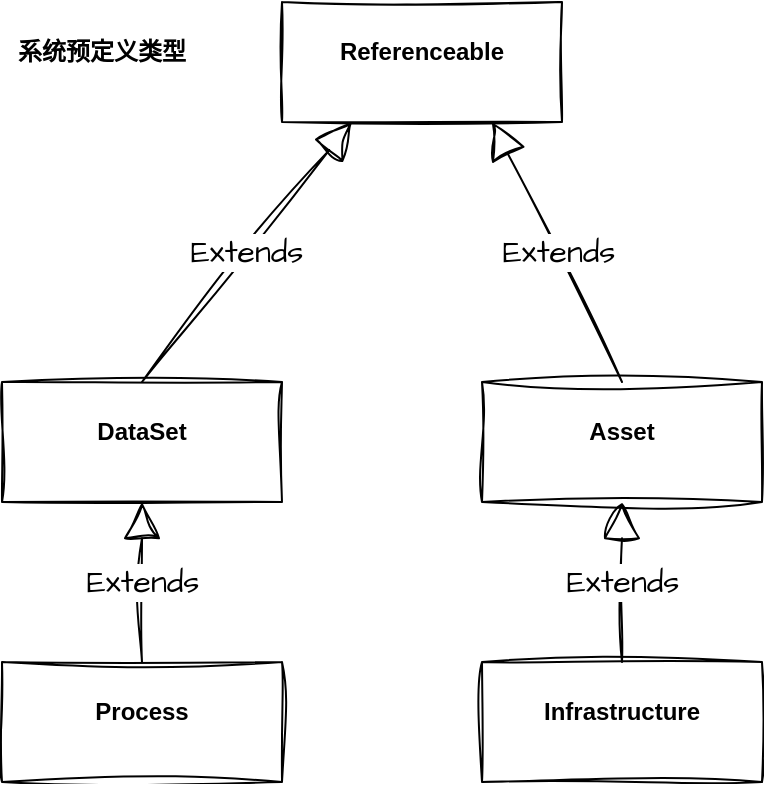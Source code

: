 <mxfile version="21.1.7" type="github">
  <diagram name="Page-1" id="OZ69xu-J_ihDzTUmK9bN">
    <mxGraphModel dx="1050" dy="548" grid="1" gridSize="10" guides="1" tooltips="1" connect="1" arrows="1" fold="1" page="1" pageScale="1" pageWidth="850" pageHeight="1100" math="0" shadow="0">
      <root>
        <mxCell id="0" />
        <mxCell id="1" parent="0" />
        <mxCell id="bNEFnb7H0sd3XPOmr0S3-10" value="" style="group" vertex="1" connectable="0" parent="1">
          <mxGeometry x="170" y="230" width="380" height="390" as="geometry" />
        </mxCell>
        <mxCell id="bNEFnb7H0sd3XPOmr0S3-1" value="&lt;p style=&quot;margin:0px;margin-top:4px;text-align:center;&quot;&gt;&lt;br&gt;&lt;b&gt;Referenceable&lt;/b&gt;&lt;/p&gt;" style="verticalAlign=top;align=left;overflow=fill;fontSize=12;fontFamily=Helvetica;html=1;whiteSpace=wrap;sketch=1;hachureGap=4;jiggle=2;curveFitting=1;fontSource=https%3A%2F%2Ffonts.googleapis.com%2Fcss%3Ffamily%3DArchitects%2BDaughter;movable=1;resizable=1;rotatable=1;deletable=1;editable=1;locked=0;connectable=1;" vertex="1" parent="bNEFnb7H0sd3XPOmr0S3-10">
          <mxGeometry x="140" width="140" height="60" as="geometry" />
        </mxCell>
        <mxCell id="bNEFnb7H0sd3XPOmr0S3-2" value="&lt;p style=&quot;margin:0px;margin-top:4px;text-align:center;&quot;&gt;&lt;br&gt;&lt;b&gt;Infrastructure&lt;/b&gt;&lt;/p&gt;" style="verticalAlign=top;align=left;overflow=fill;fontSize=12;fontFamily=Helvetica;html=1;whiteSpace=wrap;sketch=1;hachureGap=4;jiggle=2;curveFitting=1;fontSource=https%3A%2F%2Ffonts.googleapis.com%2Fcss%3Ffamily%3DArchitects%2BDaughter;movable=1;resizable=1;rotatable=1;deletable=1;editable=1;locked=0;connectable=1;" vertex="1" parent="bNEFnb7H0sd3XPOmr0S3-10">
          <mxGeometry x="240" y="330" width="140" height="60" as="geometry" />
        </mxCell>
        <mxCell id="bNEFnb7H0sd3XPOmr0S3-3" value="&lt;p style=&quot;margin:0px;margin-top:4px;text-align:center;&quot;&gt;&lt;br&gt;&lt;b&gt;Asset&lt;/b&gt;&lt;/p&gt;" style="verticalAlign=top;align=left;overflow=fill;fontSize=12;fontFamily=Helvetica;html=1;whiteSpace=wrap;sketch=1;hachureGap=4;jiggle=2;curveFitting=1;fontSource=https%3A%2F%2Ffonts.googleapis.com%2Fcss%3Ffamily%3DArchitects%2BDaughter;movable=1;resizable=1;rotatable=1;deletable=1;editable=1;locked=0;connectable=1;" vertex="1" parent="bNEFnb7H0sd3XPOmr0S3-10">
          <mxGeometry x="240" y="190" width="140" height="60" as="geometry" />
        </mxCell>
        <mxCell id="bNEFnb7H0sd3XPOmr0S3-4" value="Extends" style="endArrow=block;endSize=16;endFill=0;html=1;rounded=0;sketch=1;hachureGap=4;jiggle=2;curveFitting=1;fontFamily=Architects Daughter;fontSource=https%3A%2F%2Ffonts.googleapis.com%2Fcss%3Ffamily%3DArchitects%2BDaughter;fontSize=16;exitX=0.5;exitY=0;exitDx=0;exitDy=0;entryX=0.75;entryY=1;entryDx=0;entryDy=0;movable=1;resizable=1;rotatable=1;deletable=1;editable=1;locked=0;connectable=1;" edge="1" parent="bNEFnb7H0sd3XPOmr0S3-10" source="bNEFnb7H0sd3XPOmr0S3-3" target="bNEFnb7H0sd3XPOmr0S3-1">
          <mxGeometry width="160" relative="1" as="geometry">
            <mxPoint x="320" y="120" as="sourcePoint" />
            <mxPoint x="480" y="120" as="targetPoint" />
          </mxGeometry>
        </mxCell>
        <mxCell id="bNEFnb7H0sd3XPOmr0S3-5" value="Extends" style="endArrow=block;endSize=16;endFill=0;html=1;rounded=0;sketch=1;hachureGap=4;jiggle=2;curveFitting=1;fontFamily=Architects Daughter;fontSource=https%3A%2F%2Ffonts.googleapis.com%2Fcss%3Ffamily%3DArchitects%2BDaughter;fontSize=16;exitX=0.5;exitY=0;exitDx=0;exitDy=0;entryX=0.5;entryY=1;entryDx=0;entryDy=0;movable=1;resizable=1;rotatable=1;deletable=1;editable=1;locked=0;connectable=1;" edge="1" parent="bNEFnb7H0sd3XPOmr0S3-10" source="bNEFnb7H0sd3XPOmr0S3-2" target="bNEFnb7H0sd3XPOmr0S3-3">
          <mxGeometry width="160" relative="1" as="geometry">
            <mxPoint x="320" y="200" as="sourcePoint" />
            <mxPoint x="220" y="100" as="targetPoint" />
          </mxGeometry>
        </mxCell>
        <mxCell id="bNEFnb7H0sd3XPOmr0S3-6" value="&lt;p style=&quot;margin:0px;margin-top:4px;text-align:center;&quot;&gt;&lt;br&gt;&lt;b&gt;DataSet&lt;/b&gt;&lt;/p&gt;" style="verticalAlign=top;align=left;overflow=fill;fontSize=12;fontFamily=Helvetica;html=1;whiteSpace=wrap;sketch=1;hachureGap=4;jiggle=2;curveFitting=1;fontSource=https%3A%2F%2Ffonts.googleapis.com%2Fcss%3Ffamily%3DArchitects%2BDaughter;movable=1;resizable=1;rotatable=1;deletable=1;editable=1;locked=0;connectable=1;" vertex="1" parent="bNEFnb7H0sd3XPOmr0S3-10">
          <mxGeometry y="190" width="140" height="60" as="geometry" />
        </mxCell>
        <mxCell id="bNEFnb7H0sd3XPOmr0S3-7" value="Extends" style="endArrow=block;endSize=16;endFill=0;html=1;rounded=0;sketch=1;hachureGap=4;jiggle=2;curveFitting=1;fontFamily=Architects Daughter;fontSource=https%3A%2F%2Ffonts.googleapis.com%2Fcss%3Ffamily%3DArchitects%2BDaughter;fontSize=16;exitX=0.5;exitY=0;exitDx=0;exitDy=0;entryX=0.25;entryY=1;entryDx=0;entryDy=0;movable=1;resizable=1;rotatable=1;deletable=1;editable=1;locked=0;connectable=1;" edge="1" parent="bNEFnb7H0sd3XPOmr0S3-10" source="bNEFnb7H0sd3XPOmr0S3-6" target="bNEFnb7H0sd3XPOmr0S3-1">
          <mxGeometry width="160" relative="1" as="geometry">
            <mxPoint x="80" y="140" as="sourcePoint" />
            <mxPoint x="-30" y="80" as="targetPoint" />
          </mxGeometry>
        </mxCell>
        <mxCell id="bNEFnb7H0sd3XPOmr0S3-8" value="&lt;p style=&quot;margin:0px;margin-top:4px;text-align:center;&quot;&gt;&lt;br&gt;&lt;b&gt;Process&lt;/b&gt;&lt;/p&gt;" style="verticalAlign=top;align=left;overflow=fill;fontSize=12;fontFamily=Helvetica;html=1;whiteSpace=wrap;sketch=1;hachureGap=4;jiggle=2;curveFitting=1;fontSource=https%3A%2F%2Ffonts.googleapis.com%2Fcss%3Ffamily%3DArchitects%2BDaughter;movable=1;resizable=1;rotatable=1;deletable=1;editable=1;locked=0;connectable=1;" vertex="1" parent="bNEFnb7H0sd3XPOmr0S3-10">
          <mxGeometry y="330" width="140" height="60" as="geometry" />
        </mxCell>
        <mxCell id="bNEFnb7H0sd3XPOmr0S3-9" value="Extends" style="endArrow=block;endSize=16;endFill=0;html=1;rounded=0;sketch=1;hachureGap=4;jiggle=2;curveFitting=1;fontFamily=Architects Daughter;fontSource=https%3A%2F%2Ffonts.googleapis.com%2Fcss%3Ffamily%3DArchitects%2BDaughter;fontSize=16;exitX=0.5;exitY=0;exitDx=0;exitDy=0;entryX=0.5;entryY=1;entryDx=0;entryDy=0;movable=1;resizable=1;rotatable=1;deletable=1;editable=1;locked=0;connectable=1;" edge="1" parent="bNEFnb7H0sd3XPOmr0S3-10" source="bNEFnb7H0sd3XPOmr0S3-8" target="bNEFnb7H0sd3XPOmr0S3-6">
          <mxGeometry width="160" relative="1" as="geometry">
            <mxPoint x="80" y="200" as="sourcePoint" />
            <mxPoint x="185" y="70" as="targetPoint" />
          </mxGeometry>
        </mxCell>
        <mxCell id="bNEFnb7H0sd3XPOmr0S3-13" value="&lt;b&gt;系统预定义类型&lt;/b&gt;" style="text;html=1;strokeColor=none;fillColor=none;align=center;verticalAlign=middle;whiteSpace=wrap;rounded=0;" vertex="1" parent="bNEFnb7H0sd3XPOmr0S3-10">
          <mxGeometry y="10" width="100" height="30" as="geometry" />
        </mxCell>
      </root>
    </mxGraphModel>
  </diagram>
</mxfile>
